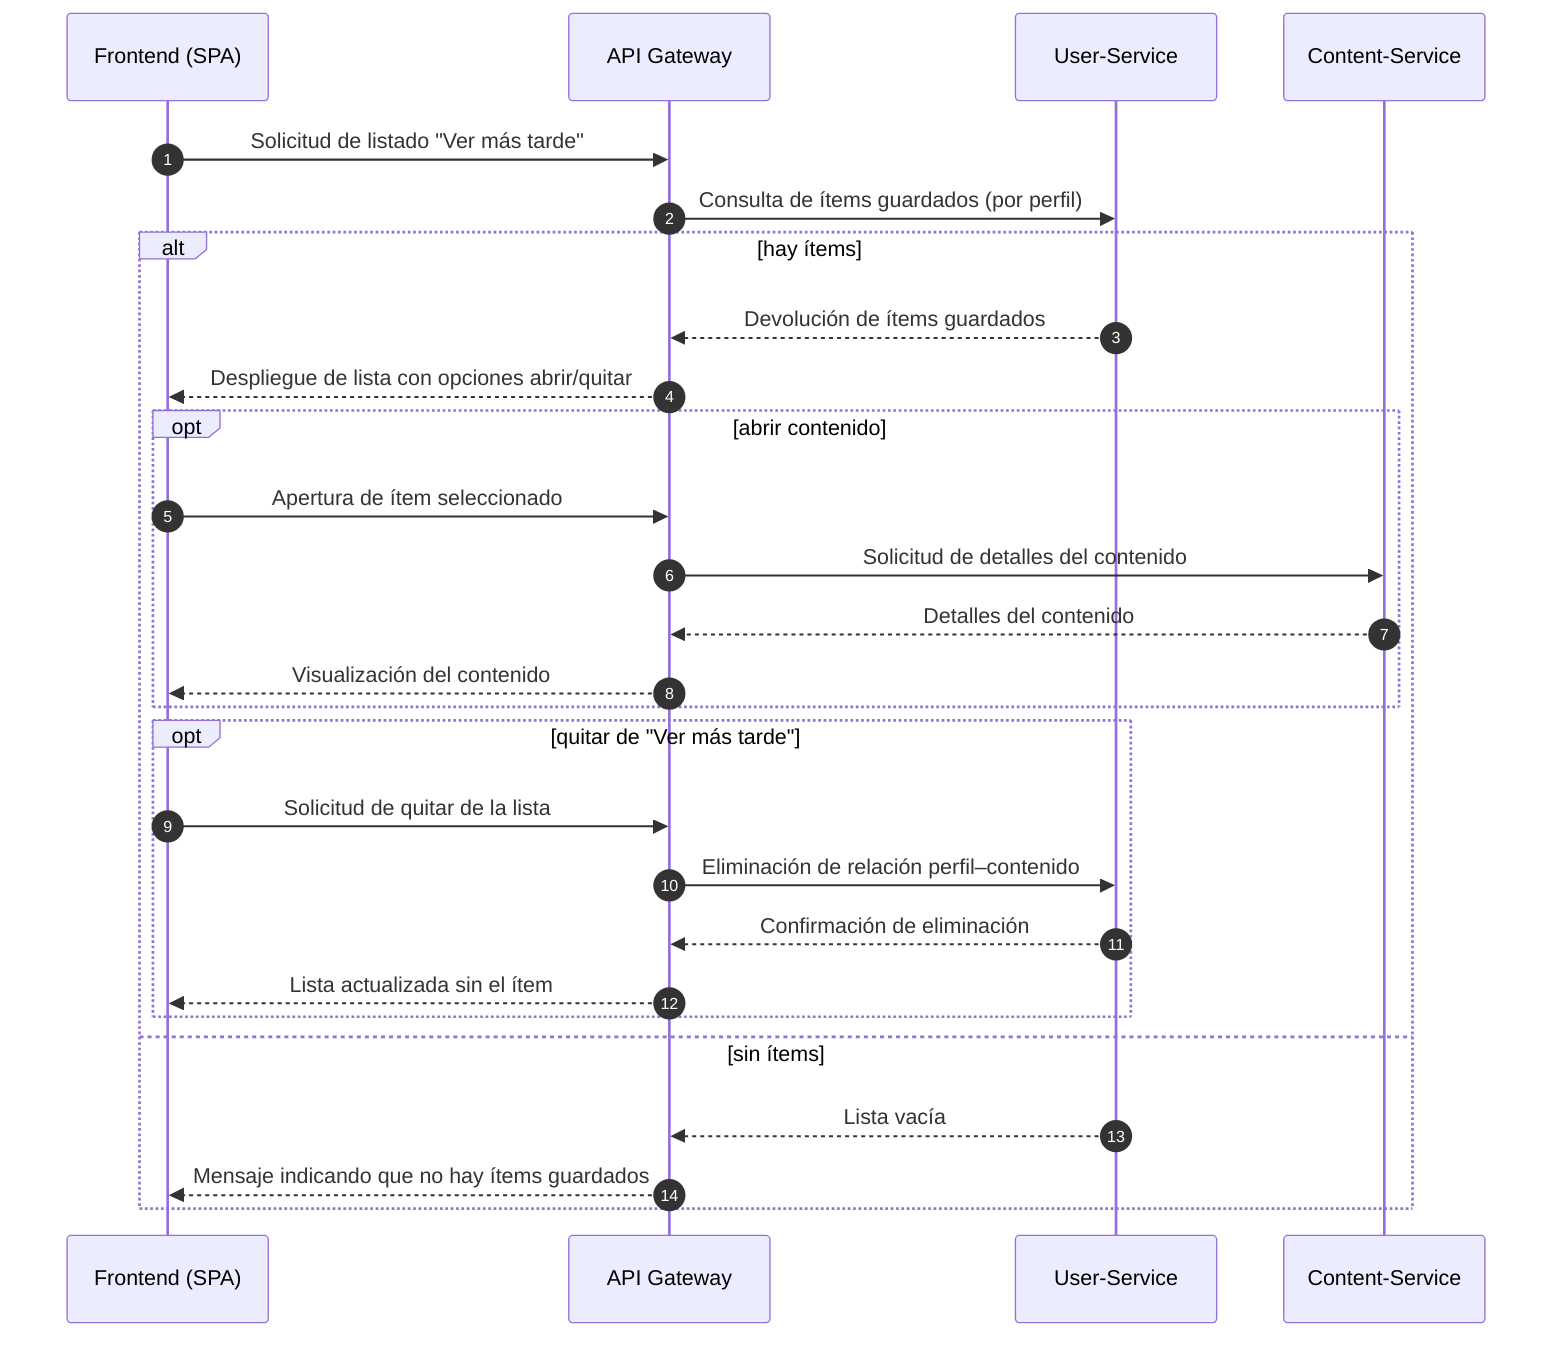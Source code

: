 sequenceDiagram
autonumber
participant FE as Frontend (SPA)
participant GW as API Gateway
participant USR as User-Service
participant CT as Content-Service

FE->>GW: Solicitud de listado "Ver más tarde"
GW->>USR: Consulta de ítems guardados (por perfil)
alt hay ítems
  USR-->>GW: Devolución de ítems guardados
  GW-->>FE: Despliegue de lista con opciones abrir/quitar

  opt abrir contenido
    FE->>GW: Apertura de ítem seleccionado
    GW->>CT: Solicitud de detalles del contenido
    CT-->>GW: Detalles del contenido
    GW-->>FE: Visualización del contenido
  end

  opt quitar de "Ver más tarde"
    FE->>GW: Solicitud de quitar de la lista
    GW->>USR: Eliminación de relación perfil–contenido
    USR-->>GW: Confirmación de eliminación
    GW-->>FE: Lista actualizada sin el ítem
  end
else sin ítems
  USR-->>GW: Lista vacía
  GW-->>FE: Mensaje indicando que no hay ítems guardados
end
